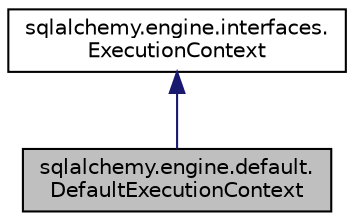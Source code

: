 digraph "sqlalchemy.engine.default.DefaultExecutionContext"
{
 // LATEX_PDF_SIZE
  edge [fontname="Helvetica",fontsize="10",labelfontname="Helvetica",labelfontsize="10"];
  node [fontname="Helvetica",fontsize="10",shape=record];
  Node1 [label="sqlalchemy.engine.default.\lDefaultExecutionContext",height=0.2,width=0.4,color="black", fillcolor="grey75", style="filled", fontcolor="black",tooltip=" "];
  Node2 -> Node1 [dir="back",color="midnightblue",fontsize="10",style="solid",fontname="Helvetica"];
  Node2 [label="sqlalchemy.engine.interfaces.\lExecutionContext",height=0.2,width=0.4,color="black", fillcolor="white", style="filled",URL="$classsqlalchemy_1_1engine_1_1interfaces_1_1ExecutionContext.html",tooltip=" "];
}
